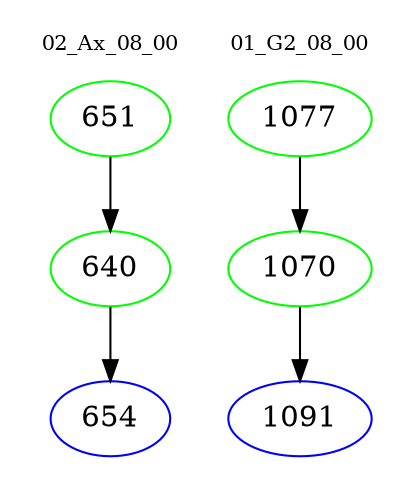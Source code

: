 digraph{
subgraph cluster_0 {
color = white
label = "02_Ax_08_00";
fontsize=10;
T0_651 [label="651", color="green"]
T0_651 -> T0_640 [color="black"]
T0_640 [label="640", color="green"]
T0_640 -> T0_654 [color="black"]
T0_654 [label="654", color="blue"]
}
subgraph cluster_1 {
color = white
label = "01_G2_08_00";
fontsize=10;
T1_1077 [label="1077", color="green"]
T1_1077 -> T1_1070 [color="black"]
T1_1070 [label="1070", color="green"]
T1_1070 -> T1_1091 [color="black"]
T1_1091 [label="1091", color="blue"]
}
}
